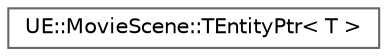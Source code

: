 digraph "Graphical Class Hierarchy"
{
 // INTERACTIVE_SVG=YES
 // LATEX_PDF_SIZE
  bgcolor="transparent";
  edge [fontname=Helvetica,fontsize=10,labelfontname=Helvetica,labelfontsize=10];
  node [fontname=Helvetica,fontsize=10,shape=box,height=0.2,width=0.4];
  rankdir="LR";
  Node0 [id="Node000000",label="UE::MovieScene::TEntityPtr\< T \>",height=0.2,width=0.4,color="grey40", fillcolor="white", style="filled",URL="$d4/d48/structUE_1_1MovieScene_1_1TEntityPtr.html",tooltip="Variadic template representing a single entity with a range of entities with the same a set of typed ..."];
}
